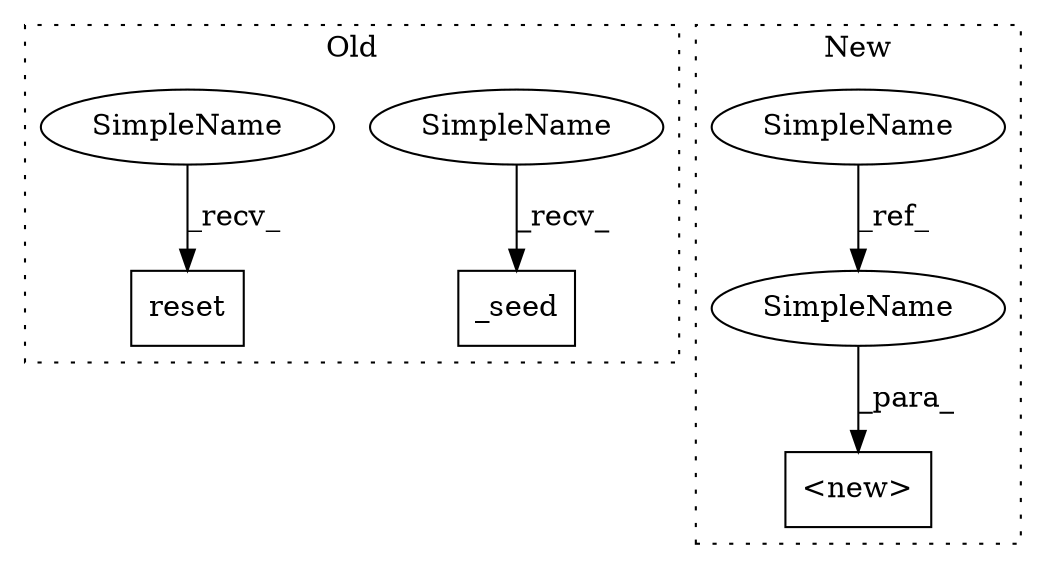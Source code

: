 digraph G {
subgraph cluster0 {
1 [label="reset" a="32" s="674" l="7" shape="box"];
4 [label="_seed" a="32" s="656" l="7" shape="box"];
6 [label="SimpleName" a="42" s="651" l="4" shape="ellipse"];
7 [label="SimpleName" a="42" s="669" l="4" shape="ellipse"];
label = "Old";
style="dotted";
}
subgraph cluster1 {
2 [label="<new>" a="46" s="655,675" l="6,2" shape="box"];
3 [label="SimpleName" a="42" s="151" l="4" shape="ellipse"];
5 [label="SimpleName" a="42" s="671" l="4" shape="ellipse"];
label = "New";
style="dotted";
}
3 -> 5 [label="_ref_"];
5 -> 2 [label="_para_"];
6 -> 4 [label="_recv_"];
7 -> 1 [label="_recv_"];
}